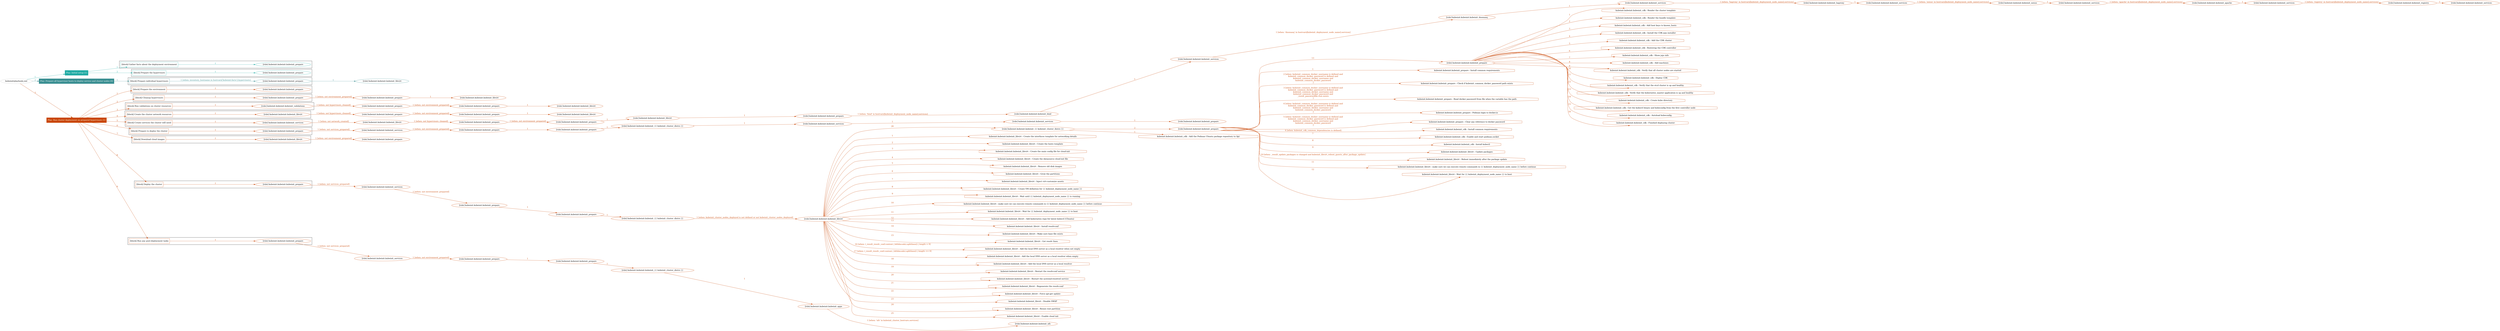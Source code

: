 digraph {
	graph [concentrate=true ordering=in rankdir=LR ratio=fill]
	edge [esep=5 sep=10]
	"kubeinit/playbook.yml" [id=root_node style=dotted]
	play_007354fc [label="Play: Initial setup (1)" color="#21aba4" fontcolor="#ffffff" id=play_007354fc shape=box style=filled tooltip=localhost]
	"kubeinit/playbook.yml" -> play_007354fc [label="1 " color="#21aba4" fontcolor="#21aba4" id=edge_f09d09d5 labeltooltip="1 " tooltip="1 "]
	subgraph "kubeinit.kubeinit.kubeinit_prepare" {
		role_3d009310 [label="[role] kubeinit.kubeinit.kubeinit_prepare" color="#21aba4" id=role_3d009310 tooltip="kubeinit.kubeinit.kubeinit_prepare"]
	}
	subgraph "kubeinit.kubeinit.kubeinit_prepare" {
		role_5316f3fb [label="[role] kubeinit.kubeinit.kubeinit_prepare" color="#21aba4" id=role_5316f3fb tooltip="kubeinit.kubeinit.kubeinit_prepare"]
	}
	subgraph "Play: Initial setup (1)" {
		play_007354fc -> block_af597729 [label=1 color="#21aba4" fontcolor="#21aba4" id=edge_19ffc0ef labeltooltip=1 tooltip=1]
		subgraph cluster_block_af597729 {
			block_af597729 [label="[block] Gather facts about the deployment environment" color="#21aba4" id=block_af597729 labeltooltip="Gather facts about the deployment environment" shape=box tooltip="Gather facts about the deployment environment"]
			block_af597729 -> role_3d009310 [label="1 " color="#21aba4" fontcolor="#21aba4" id=edge_89b2e855 labeltooltip="1 " tooltip="1 "]
		}
		play_007354fc -> block_2f821f74 [label=2 color="#21aba4" fontcolor="#21aba4" id=edge_916fd6a7 labeltooltip=2 tooltip=2]
		subgraph cluster_block_2f821f74 {
			block_2f821f74 [label="[block] Prepare the hypervisors" color="#21aba4" id=block_2f821f74 labeltooltip="Prepare the hypervisors" shape=box tooltip="Prepare the hypervisors"]
			block_2f821f74 -> role_5316f3fb [label="1 " color="#21aba4" fontcolor="#21aba4" id=edge_7550b0b6 labeltooltip="1 " tooltip="1 "]
		}
	}
	play_2785fca0 [label="Play: Prepare all hypervisor hosts to deploy service and cluster nodes (0)" color="#3a8f92" fontcolor="#ffffff" id=play_2785fca0 shape=box style=filled tooltip="Play: Prepare all hypervisor hosts to deploy service and cluster nodes (0)"]
	"kubeinit/playbook.yml" -> play_2785fca0 [label="2 " color="#3a8f92" fontcolor="#3a8f92" id=edge_b8e02b07 labeltooltip="2 " tooltip="2 "]
	subgraph "kubeinit.kubeinit.kubeinit_libvirt" {
		role_6a0f327a [label="[role] kubeinit.kubeinit.kubeinit_libvirt" color="#3a8f92" id=role_6a0f327a tooltip="kubeinit.kubeinit.kubeinit_libvirt"]
	}
	subgraph "kubeinit.kubeinit.kubeinit_prepare" {
		role_a0af81e6 [label="[role] kubeinit.kubeinit.kubeinit_prepare" color="#3a8f92" id=role_a0af81e6 tooltip="kubeinit.kubeinit.kubeinit_prepare"]
		role_a0af81e6 -> role_6a0f327a [label="1 " color="#3a8f92" fontcolor="#3a8f92" id=edge_b9624ec3 labeltooltip="1 " tooltip="1 "]
	}
	subgraph "Play: Prepare all hypervisor hosts to deploy service and cluster nodes (0)" {
		play_2785fca0 -> block_98a70ad1 [label=1 color="#3a8f92" fontcolor="#3a8f92" id=edge_b675d4f2 labeltooltip=1 tooltip=1]
		subgraph cluster_block_98a70ad1 {
			block_98a70ad1 [label="[block] Prepare individual hypervisors" color="#3a8f92" id=block_98a70ad1 labeltooltip="Prepare individual hypervisors" shape=box tooltip="Prepare individual hypervisors"]
			block_98a70ad1 -> role_a0af81e6 [label="1 [when: inventory_hostname in hostvars['kubeinit-facts'].hypervisors]" color="#3a8f92" fontcolor="#3a8f92" id=edge_a5b24049 labeltooltip="1 [when: inventory_hostname in hostvars['kubeinit-facts'].hypervisors]" tooltip="1 [when: inventory_hostname in hostvars['kubeinit-facts'].hypervisors]"]
		}
	}
	play_750bdb25 [label="Play: Run cluster deployment on prepared hypervisors (1)" color="#c94503" fontcolor="#ffffff" id=play_750bdb25 shape=box style=filled tooltip=localhost]
	"kubeinit/playbook.yml" -> play_750bdb25 [label="3 " color="#c94503" fontcolor="#c94503" id=edge_26e8c855 labeltooltip="3 " tooltip="3 "]
	subgraph "kubeinit.kubeinit.kubeinit_prepare" {
		role_4272ce98 [label="[role] kubeinit.kubeinit.kubeinit_prepare" color="#c94503" id=role_4272ce98 tooltip="kubeinit.kubeinit.kubeinit_prepare"]
	}
	subgraph "kubeinit.kubeinit.kubeinit_libvirt" {
		role_9973351a [label="[role] kubeinit.kubeinit.kubeinit_libvirt" color="#c94503" id=role_9973351a tooltip="kubeinit.kubeinit.kubeinit_libvirt"]
	}
	subgraph "kubeinit.kubeinit.kubeinit_prepare" {
		role_2cb49559 [label="[role] kubeinit.kubeinit.kubeinit_prepare" color="#c94503" id=role_2cb49559 tooltip="kubeinit.kubeinit.kubeinit_prepare"]
		role_2cb49559 -> role_9973351a [label="1 " color="#c94503" fontcolor="#c94503" id=edge_1d188a4e labeltooltip="1 " tooltip="1 "]
	}
	subgraph "kubeinit.kubeinit.kubeinit_prepare" {
		role_fd96a415 [label="[role] kubeinit.kubeinit.kubeinit_prepare" color="#c94503" id=role_fd96a415 tooltip="kubeinit.kubeinit.kubeinit_prepare"]
		role_fd96a415 -> role_2cb49559 [label="1 [when: not environment_prepared]" color="#c94503" fontcolor="#c94503" id=edge_5b102bd7 labeltooltip="1 [when: not environment_prepared]" tooltip="1 [when: not environment_prepared]"]
	}
	subgraph "kubeinit.kubeinit.kubeinit_libvirt" {
		role_b3557b00 [label="[role] kubeinit.kubeinit.kubeinit_libvirt" color="#c94503" id=role_b3557b00 tooltip="kubeinit.kubeinit.kubeinit_libvirt"]
	}
	subgraph "kubeinit.kubeinit.kubeinit_prepare" {
		role_fb48b96c [label="[role] kubeinit.kubeinit.kubeinit_prepare" color="#c94503" id=role_fb48b96c tooltip="kubeinit.kubeinit.kubeinit_prepare"]
		role_fb48b96c -> role_b3557b00 [label="1 " color="#c94503" fontcolor="#c94503" id=edge_1d080b63 labeltooltip="1 " tooltip="1 "]
	}
	subgraph "kubeinit.kubeinit.kubeinit_prepare" {
		role_e357bcc6 [label="[role] kubeinit.kubeinit.kubeinit_prepare" color="#c94503" id=role_e357bcc6 tooltip="kubeinit.kubeinit.kubeinit_prepare"]
		role_e357bcc6 -> role_fb48b96c [label="1 [when: not environment_prepared]" color="#c94503" fontcolor="#c94503" id=edge_16f488a3 labeltooltip="1 [when: not environment_prepared]" tooltip="1 [when: not environment_prepared]"]
	}
	subgraph "kubeinit.kubeinit.kubeinit_validations" {
		role_63e037d8 [label="[role] kubeinit.kubeinit.kubeinit_validations" color="#c94503" id=role_63e037d8 tooltip="kubeinit.kubeinit.kubeinit_validations"]
		role_63e037d8 -> role_e357bcc6 [label="1 [when: not hypervisors_cleaned]" color="#c94503" fontcolor="#c94503" id=edge_78c5f990 labeltooltip="1 [when: not hypervisors_cleaned]" tooltip="1 [when: not hypervisors_cleaned]"]
	}
	subgraph "kubeinit.kubeinit.kubeinit_libvirt" {
		role_75163a97 [label="[role] kubeinit.kubeinit.kubeinit_libvirt" color="#c94503" id=role_75163a97 tooltip="kubeinit.kubeinit.kubeinit_libvirt"]
	}
	subgraph "kubeinit.kubeinit.kubeinit_prepare" {
		role_c7721517 [label="[role] kubeinit.kubeinit.kubeinit_prepare" color="#c94503" id=role_c7721517 tooltip="kubeinit.kubeinit.kubeinit_prepare"]
		role_c7721517 -> role_75163a97 [label="1 " color="#c94503" fontcolor="#c94503" id=edge_fb296a1a labeltooltip="1 " tooltip="1 "]
	}
	subgraph "kubeinit.kubeinit.kubeinit_prepare" {
		role_15af7fe6 [label="[role] kubeinit.kubeinit.kubeinit_prepare" color="#c94503" id=role_15af7fe6 tooltip="kubeinit.kubeinit.kubeinit_prepare"]
		role_15af7fe6 -> role_c7721517 [label="1 [when: not environment_prepared]" color="#c94503" fontcolor="#c94503" id=edge_aea8cf40 labeltooltip="1 [when: not environment_prepared]" tooltip="1 [when: not environment_prepared]"]
	}
	subgraph "kubeinit.kubeinit.kubeinit_libvirt" {
		role_2b4440bf [label="[role] kubeinit.kubeinit.kubeinit_libvirt" color="#c94503" id=role_2b4440bf tooltip="kubeinit.kubeinit.kubeinit_libvirt"]
		role_2b4440bf -> role_15af7fe6 [label="1 [when: not hypervisors_cleaned]" color="#c94503" fontcolor="#c94503" id=edge_7aab2ff6 labeltooltip="1 [when: not hypervisors_cleaned]" tooltip="1 [when: not hypervisors_cleaned]"]
	}
	subgraph "kubeinit.kubeinit.kubeinit_services" {
		role_17330680 [label="[role] kubeinit.kubeinit.kubeinit_services" color="#c94503" id=role_17330680 tooltip="kubeinit.kubeinit.kubeinit_services"]
	}
	subgraph "kubeinit.kubeinit.kubeinit_registry" {
		role_41b4f7ca [label="[role] kubeinit.kubeinit.kubeinit_registry" color="#c94503" id=role_41b4f7ca tooltip="kubeinit.kubeinit.kubeinit_registry"]
		role_41b4f7ca -> role_17330680 [label="1 " color="#c94503" fontcolor="#c94503" id=edge_099a46bc labeltooltip="1 " tooltip="1 "]
	}
	subgraph "kubeinit.kubeinit.kubeinit_services" {
		role_8a508caf [label="[role] kubeinit.kubeinit.kubeinit_services" color="#c94503" id=role_8a508caf tooltip="kubeinit.kubeinit.kubeinit_services"]
		role_8a508caf -> role_41b4f7ca [label="1 [when: 'registry' in hostvars[kubeinit_deployment_node_name].services]" color="#c94503" fontcolor="#c94503" id=edge_77f00035 labeltooltip="1 [when: 'registry' in hostvars[kubeinit_deployment_node_name].services]" tooltip="1 [when: 'registry' in hostvars[kubeinit_deployment_node_name].services]"]
	}
	subgraph "kubeinit.kubeinit.kubeinit_apache" {
		role_534d3769 [label="[role] kubeinit.kubeinit.kubeinit_apache" color="#c94503" id=role_534d3769 tooltip="kubeinit.kubeinit.kubeinit_apache"]
		role_534d3769 -> role_8a508caf [label="1 " color="#c94503" fontcolor="#c94503" id=edge_b4ee05bc labeltooltip="1 " tooltip="1 "]
	}
	subgraph "kubeinit.kubeinit.kubeinit_services" {
		role_0152a69d [label="[role] kubeinit.kubeinit.kubeinit_services" color="#c94503" id=role_0152a69d tooltip="kubeinit.kubeinit.kubeinit_services"]
		role_0152a69d -> role_534d3769 [label="1 [when: 'apache' in hostvars[kubeinit_deployment_node_name].services]" color="#c94503" fontcolor="#c94503" id=edge_8f221187 labeltooltip="1 [when: 'apache' in hostvars[kubeinit_deployment_node_name].services]" tooltip="1 [when: 'apache' in hostvars[kubeinit_deployment_node_name].services]"]
	}
	subgraph "kubeinit.kubeinit.kubeinit_nexus" {
		role_8c211bba [label="[role] kubeinit.kubeinit.kubeinit_nexus" color="#c94503" id=role_8c211bba tooltip="kubeinit.kubeinit.kubeinit_nexus"]
		role_8c211bba -> role_0152a69d [label="1 " color="#c94503" fontcolor="#c94503" id=edge_9a924302 labeltooltip="1 " tooltip="1 "]
	}
	subgraph "kubeinit.kubeinit.kubeinit_services" {
		role_bd42dfab [label="[role] kubeinit.kubeinit.kubeinit_services" color="#c94503" id=role_bd42dfab tooltip="kubeinit.kubeinit.kubeinit_services"]
		role_bd42dfab -> role_8c211bba [label="1 [when: 'nexus' in hostvars[kubeinit_deployment_node_name].services]" color="#c94503" fontcolor="#c94503" id=edge_632bdba6 labeltooltip="1 [when: 'nexus' in hostvars[kubeinit_deployment_node_name].services]" tooltip="1 [when: 'nexus' in hostvars[kubeinit_deployment_node_name].services]"]
	}
	subgraph "kubeinit.kubeinit.kubeinit_haproxy" {
		role_552c2597 [label="[role] kubeinit.kubeinit.kubeinit_haproxy" color="#c94503" id=role_552c2597 tooltip="kubeinit.kubeinit.kubeinit_haproxy"]
		role_552c2597 -> role_bd42dfab [label="1 " color="#c94503" fontcolor="#c94503" id=edge_97ffa618 labeltooltip="1 " tooltip="1 "]
	}
	subgraph "kubeinit.kubeinit.kubeinit_services" {
		role_eaf5afb6 [label="[role] kubeinit.kubeinit.kubeinit_services" color="#c94503" id=role_eaf5afb6 tooltip="kubeinit.kubeinit.kubeinit_services"]
		role_eaf5afb6 -> role_552c2597 [label="1 [when: 'haproxy' in hostvars[kubeinit_deployment_node_name].services]" color="#c94503" fontcolor="#c94503" id=edge_40b39411 labeltooltip="1 [when: 'haproxy' in hostvars[kubeinit_deployment_node_name].services]" tooltip="1 [when: 'haproxy' in hostvars[kubeinit_deployment_node_name].services]"]
	}
	subgraph "kubeinit.kubeinit.kubeinit_dnsmasq" {
		role_190062ba [label="[role] kubeinit.kubeinit.kubeinit_dnsmasq" color="#c94503" id=role_190062ba tooltip="kubeinit.kubeinit.kubeinit_dnsmasq"]
		role_190062ba -> role_eaf5afb6 [label="1 " color="#c94503" fontcolor="#c94503" id=edge_3a020297 labeltooltip="1 " tooltip="1 "]
	}
	subgraph "kubeinit.kubeinit.kubeinit_services" {
		role_acbe0964 [label="[role] kubeinit.kubeinit.kubeinit_services" color="#c94503" id=role_acbe0964 tooltip="kubeinit.kubeinit.kubeinit_services"]
		role_acbe0964 -> role_190062ba [label="1 [when: 'dnsmasq' in hostvars[kubeinit_deployment_node_name].services]" color="#c94503" fontcolor="#c94503" id=edge_83e71243 labeltooltip="1 [when: 'dnsmasq' in hostvars[kubeinit_deployment_node_name].services]" tooltip="1 [when: 'dnsmasq' in hostvars[kubeinit_deployment_node_name].services]"]
	}
	subgraph "kubeinit.kubeinit.kubeinit_bind" {
		role_191fec35 [label="[role] kubeinit.kubeinit.kubeinit_bind" color="#c94503" id=role_191fec35 tooltip="kubeinit.kubeinit.kubeinit_bind"]
		role_191fec35 -> role_acbe0964 [label="1 " color="#c94503" fontcolor="#c94503" id=edge_d2afdf86 labeltooltip="1 " tooltip="1 "]
	}
	subgraph "kubeinit.kubeinit.kubeinit_prepare" {
		role_f3940217 [label="[role] kubeinit.kubeinit.kubeinit_prepare" color="#c94503" id=role_f3940217 tooltip="kubeinit.kubeinit.kubeinit_prepare"]
		role_f3940217 -> role_191fec35 [label="1 [when: 'bind' in hostvars[kubeinit_deployment_node_name].services]" color="#c94503" fontcolor="#c94503" id=edge_b52d3991 labeltooltip="1 [when: 'bind' in hostvars[kubeinit_deployment_node_name].services]" tooltip="1 [when: 'bind' in hostvars[kubeinit_deployment_node_name].services]"]
	}
	subgraph "kubeinit.kubeinit.kubeinit_libvirt" {
		role_4198beff [label="[role] kubeinit.kubeinit.kubeinit_libvirt" color="#c94503" id=role_4198beff tooltip="kubeinit.kubeinit.kubeinit_libvirt"]
		role_4198beff -> role_f3940217 [label="1 " color="#c94503" fontcolor="#c94503" id=edge_8c8f68da labeltooltip="1 " tooltip="1 "]
	}
	subgraph "kubeinit.kubeinit.kubeinit_prepare" {
		role_fe86f353 [label="[role] kubeinit.kubeinit.kubeinit_prepare" color="#c94503" id=role_fe86f353 tooltip="kubeinit.kubeinit.kubeinit_prepare"]
		role_fe86f353 -> role_4198beff [label="1 " color="#c94503" fontcolor="#c94503" id=edge_b1e8386b labeltooltip="1 " tooltip="1 "]
	}
	subgraph "kubeinit.kubeinit.kubeinit_prepare" {
		role_6a799893 [label="[role] kubeinit.kubeinit.kubeinit_prepare" color="#c94503" id=role_6a799893 tooltip="kubeinit.kubeinit.kubeinit_prepare"]
		role_6a799893 -> role_fe86f353 [label="1 [when: not environment_prepared]" color="#c94503" fontcolor="#c94503" id=edge_6d1ec2f1 labeltooltip="1 [when: not environment_prepared]" tooltip="1 [when: not environment_prepared]"]
	}
	subgraph "kubeinit.kubeinit.kubeinit_libvirt" {
		role_3fc12bd1 [label="[role] kubeinit.kubeinit.kubeinit_libvirt" color="#c94503" id=role_3fc12bd1 tooltip="kubeinit.kubeinit.kubeinit_libvirt"]
		role_3fc12bd1 -> role_6a799893 [label="1 [when: not hypervisors_cleaned]" color="#c94503" fontcolor="#c94503" id=edge_13a2141b labeltooltip="1 [when: not hypervisors_cleaned]" tooltip="1 [when: not hypervisors_cleaned]"]
	}
	subgraph "kubeinit.kubeinit.kubeinit_services" {
		role_05488c57 [label="[role] kubeinit.kubeinit.kubeinit_services" color="#c94503" id=role_05488c57 tooltip="kubeinit.kubeinit.kubeinit_services"]
		role_05488c57 -> role_3fc12bd1 [label="1 [when: not network_created]" color="#c94503" fontcolor="#c94503" id=edge_fc74f5f2 labeltooltip="1 [when: not network_created]" tooltip="1 [when: not network_created]"]
	}
	subgraph "kubeinit.kubeinit.kubeinit_prepare" {
		role_c7d12b2c [label="[role] kubeinit.kubeinit.kubeinit_prepare" color="#c94503" id=role_c7d12b2c tooltip="kubeinit.kubeinit.kubeinit_prepare"]
	}
	subgraph "kubeinit.kubeinit.kubeinit_services" {
		role_45e9f869 [label="[role] kubeinit.kubeinit.kubeinit_services" color="#c94503" id=role_45e9f869 tooltip="kubeinit.kubeinit.kubeinit_services"]
		role_45e9f869 -> role_c7d12b2c [label="1 " color="#c94503" fontcolor="#c94503" id=edge_11383fba labeltooltip="1 " tooltip="1 "]
	}
	subgraph "kubeinit.kubeinit.kubeinit_services" {
		role_ff8ef303 [label="[role] kubeinit.kubeinit.kubeinit_services" color="#c94503" id=role_ff8ef303 tooltip="kubeinit.kubeinit.kubeinit_services"]
		role_ff8ef303 -> role_45e9f869 [label="1 " color="#c94503" fontcolor="#c94503" id=edge_554b90c7 labeltooltip="1 " tooltip="1 "]
	}
	subgraph "kubeinit.kubeinit.kubeinit_{{ kubeinit_cluster_distro }}" {
		role_967ec261 [label="[role] kubeinit.kubeinit.kubeinit_{{ kubeinit_cluster_distro }}" color="#c94503" id=role_967ec261 tooltip="kubeinit.kubeinit.kubeinit_{{ kubeinit_cluster_distro }}"]
		role_967ec261 -> role_ff8ef303 [label="1 " color="#c94503" fontcolor="#c94503" id=edge_f9f2a028 labeltooltip="1 " tooltip="1 "]
	}
	subgraph "kubeinit.kubeinit.kubeinit_prepare" {
		role_9e56b2d1 [label="[role] kubeinit.kubeinit.kubeinit_prepare" color="#c94503" id=role_9e56b2d1 tooltip="kubeinit.kubeinit.kubeinit_prepare"]
		role_9e56b2d1 -> role_967ec261 [label="1 " color="#c94503" fontcolor="#c94503" id=edge_9f7c1a60 labeltooltip="1 " tooltip="1 "]
	}
	subgraph "kubeinit.kubeinit.kubeinit_prepare" {
		role_7064f91a [label="[role] kubeinit.kubeinit.kubeinit_prepare" color="#c94503" id=role_7064f91a tooltip="kubeinit.kubeinit.kubeinit_prepare"]
		role_7064f91a -> role_9e56b2d1 [label="1 " color="#c94503" fontcolor="#c94503" id=edge_b66b5bfa labeltooltip="1 " tooltip="1 "]
	}
	subgraph "kubeinit.kubeinit.kubeinit_services" {
		role_1d894938 [label="[role] kubeinit.kubeinit.kubeinit_services" color="#c94503" id=role_1d894938 tooltip="kubeinit.kubeinit.kubeinit_services"]
		role_1d894938 -> role_7064f91a [label="1 [when: not environment_prepared]" color="#c94503" fontcolor="#c94503" id=edge_69fe79d5 labeltooltip="1 [when: not environment_prepared]" tooltip="1 [when: not environment_prepared]"]
	}
	subgraph "kubeinit.kubeinit.kubeinit_prepare" {
		role_9f8ca5f5 [label="[role] kubeinit.kubeinit.kubeinit_prepare" color="#c94503" id=role_9f8ca5f5 tooltip="kubeinit.kubeinit.kubeinit_prepare"]
		role_9f8ca5f5 -> role_1d894938 [label="1 [when: not services_prepared]" color="#c94503" fontcolor="#c94503" id=edge_3b3887fc labeltooltip="1 [when: not services_prepared]" tooltip="1 [when: not services_prepared]"]
	}
	subgraph "kubeinit.kubeinit.kubeinit_prepare" {
		role_35a97c6f [label="[role] kubeinit.kubeinit.kubeinit_prepare" color="#c94503" id=role_35a97c6f tooltip="kubeinit.kubeinit.kubeinit_prepare"]
	}
	subgraph "kubeinit.kubeinit.kubeinit_libvirt" {
		role_65c59bc6 [label="[role] kubeinit.kubeinit.kubeinit_libvirt" color="#c94503" id=role_65c59bc6 tooltip="kubeinit.kubeinit.kubeinit_libvirt"]
		role_65c59bc6 -> role_35a97c6f [label="1 [when: not environment_prepared]" color="#c94503" fontcolor="#c94503" id=edge_bf4cf83a labeltooltip="1 [when: not environment_prepared]" tooltip="1 [when: not environment_prepared]"]
	}
	subgraph "kubeinit.kubeinit.kubeinit_prepare" {
		role_2f0ad23d [label="[role] kubeinit.kubeinit.kubeinit_prepare" color="#c94503" id=role_2f0ad23d tooltip="kubeinit.kubeinit.kubeinit_prepare"]
		task_f683c855 [label="kubeinit.kubeinit.kubeinit_cdk : Render the cluster template" color="#c94503" id=task_f683c855 shape=octagon tooltip="kubeinit.kubeinit.kubeinit_cdk : Render the cluster template"]
		role_2f0ad23d -> task_f683c855 [label="1 " color="#c94503" fontcolor="#c94503" id=edge_03420c8f labeltooltip="1 " tooltip="1 "]
		task_9dc2cda2 [label="kubeinit.kubeinit.kubeinit_cdk : Render the bundle template" color="#c94503" id=task_9dc2cda2 shape=octagon tooltip="kubeinit.kubeinit.kubeinit_cdk : Render the bundle template"]
		role_2f0ad23d -> task_9dc2cda2 [label="2 " color="#c94503" fontcolor="#c94503" id=edge_e634fff7 labeltooltip="2 " tooltip="2 "]
		task_369f6449 [label="kubeinit.kubeinit.kubeinit_cdk : Add host keys to known_hosts" color="#c94503" id=task_369f6449 shape=octagon tooltip="kubeinit.kubeinit.kubeinit_cdk : Add host keys to known_hosts"]
		role_2f0ad23d -> task_369f6449 [label="3 " color="#c94503" fontcolor="#c94503" id=edge_0a5dd9d1 labeltooltip="3 " tooltip="3 "]
		task_2dd61834 [label="kubeinit.kubeinit.kubeinit_cdk : Install the CDK juju installer" color="#c94503" id=task_2dd61834 shape=octagon tooltip="kubeinit.kubeinit.kubeinit_cdk : Install the CDK juju installer"]
		role_2f0ad23d -> task_2dd61834 [label="4 " color="#c94503" fontcolor="#c94503" id=edge_f18285dc labeltooltip="4 " tooltip="4 "]
		task_cd549fbc [label="kubeinit.kubeinit.kubeinit_cdk : Add the CDK cluster" color="#c94503" id=task_cd549fbc shape=octagon tooltip="kubeinit.kubeinit.kubeinit_cdk : Add the CDK cluster"]
		role_2f0ad23d -> task_cd549fbc [label="5 " color="#c94503" fontcolor="#c94503" id=edge_c8d2ea16 labeltooltip="5 " tooltip="5 "]
		task_3939e2cb [label="kubeinit.kubeinit.kubeinit_cdk : Bootstrap the CDK controller" color="#c94503" id=task_3939e2cb shape=octagon tooltip="kubeinit.kubeinit.kubeinit_cdk : Bootstrap the CDK controller"]
		role_2f0ad23d -> task_3939e2cb [label="6 " color="#c94503" fontcolor="#c94503" id=edge_82960367 labeltooltip="6 " tooltip="6 "]
		task_991fb118 [label="kubeinit.kubeinit.kubeinit_cdk : Show juju info" color="#c94503" id=task_991fb118 shape=octagon tooltip="kubeinit.kubeinit.kubeinit_cdk : Show juju info"]
		role_2f0ad23d -> task_991fb118 [label="7 " color="#c94503" fontcolor="#c94503" id=edge_294c8a61 labeltooltip="7 " tooltip="7 "]
		task_42f4a764 [label="kubeinit.kubeinit.kubeinit_cdk : Add machines" color="#c94503" id=task_42f4a764 shape=octagon tooltip="kubeinit.kubeinit.kubeinit_cdk : Add machines"]
		role_2f0ad23d -> task_42f4a764 [label="8 " color="#c94503" fontcolor="#c94503" id=edge_ec158318 labeltooltip="8 " tooltip="8 "]
		task_9a86d445 [label="kubeinit.kubeinit.kubeinit_cdk : Verify that all cluster nodes are started" color="#c94503" id=task_9a86d445 shape=octagon tooltip="kubeinit.kubeinit.kubeinit_cdk : Verify that all cluster nodes are started"]
		role_2f0ad23d -> task_9a86d445 [label="9 " color="#c94503" fontcolor="#c94503" id=edge_7401af88 labeltooltip="9 " tooltip="9 "]
		task_22ff1c49 [label="kubeinit.kubeinit.kubeinit_cdk : Deploy CDK" color="#c94503" id=task_22ff1c49 shape=octagon tooltip="kubeinit.kubeinit.kubeinit_cdk : Deploy CDK"]
		role_2f0ad23d -> task_22ff1c49 [label="10 " color="#c94503" fontcolor="#c94503" id=edge_3559ce45 labeltooltip="10 " tooltip="10 "]
		task_6f553eea [label="kubeinit.kubeinit.kubeinit_cdk : Verify that the etcd cluster is up and healthy" color="#c94503" id=task_6f553eea shape=octagon tooltip="kubeinit.kubeinit.kubeinit_cdk : Verify that the etcd cluster is up and healthy"]
		role_2f0ad23d -> task_6f553eea [label="11 " color="#c94503" fontcolor="#c94503" id=edge_f2c9c027 labeltooltip="11 " tooltip="11 "]
		task_fdc430ed [label="kubeinit.kubeinit.kubeinit_cdk : Verify that the kubernetes_master application is up and healthy" color="#c94503" id=task_fdc430ed shape=octagon tooltip="kubeinit.kubeinit.kubeinit_cdk : Verify that the kubernetes_master application is up and healthy"]
		role_2f0ad23d -> task_fdc430ed [label="12 " color="#c94503" fontcolor="#c94503" id=edge_fe4ffca6 labeltooltip="12 " tooltip="12 "]
		task_c815fbbe [label="kubeinit.kubeinit.kubeinit_cdk : Create kube directory" color="#c94503" id=task_c815fbbe shape=octagon tooltip="kubeinit.kubeinit.kubeinit_cdk : Create kube directory"]
		role_2f0ad23d -> task_c815fbbe [label="13 " color="#c94503" fontcolor="#c94503" id=edge_42607a80 labeltooltip="13 " tooltip="13 "]
		task_2109d335 [label="kubeinit.kubeinit.kubeinit_cdk : Get the kubectl binary and kubeconfig from the first controller node" color="#c94503" id=task_2109d335 shape=octagon tooltip="kubeinit.kubeinit.kubeinit_cdk : Get the kubectl binary and kubeconfig from the first controller node"]
		role_2f0ad23d -> task_2109d335 [label="14 " color="#c94503" fontcolor="#c94503" id=edge_1ee47690 labeltooltip="14 " tooltip="14 "]
		task_c96e48e0 [label="kubeinit.kubeinit.kubeinit_cdk : Autoload kubeconfig" color="#c94503" id=task_c96e48e0 shape=octagon tooltip="kubeinit.kubeinit.kubeinit_cdk : Autoload kubeconfig"]
		role_2f0ad23d -> task_c96e48e0 [label="15 " color="#c94503" fontcolor="#c94503" id=edge_4628c176 labeltooltip="15 " tooltip="15 "]
		task_db6b971f [label="kubeinit.kubeinit.kubeinit_cdk : Finished deploying cluster" color="#c94503" id=task_db6b971f shape=octagon tooltip="kubeinit.kubeinit.kubeinit_cdk : Finished deploying cluster"]
		role_2f0ad23d -> task_db6b971f [label="16 " color="#c94503" fontcolor="#c94503" id=edge_cb643146 labeltooltip="16 " tooltip="16 "]
	}
	subgraph "kubeinit.kubeinit.kubeinit_prepare" {
		role_208c18ae [label="[role] kubeinit.kubeinit.kubeinit_prepare" color="#c94503" id=role_208c18ae tooltip="kubeinit.kubeinit.kubeinit_prepare"]
		task_0867a824 [label="kubeinit.kubeinit.kubeinit_prepare : Install common requirements" color="#c94503" id=task_0867a824 shape=octagon tooltip="kubeinit.kubeinit.kubeinit_prepare : Install common requirements"]
		role_208c18ae -> task_0867a824 [label="1 " color="#c94503" fontcolor="#c94503" id=edge_1c827f3d labeltooltip="1 " tooltip="1 "]
		task_932a4dd3 [label="kubeinit.kubeinit.kubeinit_prepare : Check if kubeinit_common_docker_password path exists" color="#c94503" id=task_932a4dd3 shape=octagon tooltip="kubeinit.kubeinit.kubeinit_prepare : Check if kubeinit_common_docker_password path exists"]
		role_208c18ae -> task_932a4dd3 [label="2 [when: kubeinit_common_docker_username is defined and
kubeinit_common_docker_password is defined and
kubeinit_common_docker_username and
kubeinit_common_docker_password
]" color="#c94503" fontcolor="#c94503" id=edge_a053c208 labeltooltip="2 [when: kubeinit_common_docker_username is defined and
kubeinit_common_docker_password is defined and
kubeinit_common_docker_username and
kubeinit_common_docker_password
]" tooltip="2 [when: kubeinit_common_docker_username is defined and
kubeinit_common_docker_password is defined and
kubeinit_common_docker_username and
kubeinit_common_docker_password
]"]
		task_0118b951 [label="kubeinit.kubeinit.kubeinit_prepare : Read docker password from file when the variable has the path" color="#c94503" id=task_0118b951 shape=octagon tooltip="kubeinit.kubeinit.kubeinit_prepare : Read docker password from file when the variable has the path"]
		role_208c18ae -> task_0118b951 [label="3 [when: kubeinit_common_docker_username is defined and
kubeinit_common_docker_password is defined and
kubeinit_common_docker_username and
kubeinit_common_docker_password and
_result_passwordfile.stat.exists
]" color="#c94503" fontcolor="#c94503" id=edge_0bfe7cc7 labeltooltip="3 [when: kubeinit_common_docker_username is defined and
kubeinit_common_docker_password is defined and
kubeinit_common_docker_username and
kubeinit_common_docker_password and
_result_passwordfile.stat.exists
]" tooltip="3 [when: kubeinit_common_docker_username is defined and
kubeinit_common_docker_password is defined and
kubeinit_common_docker_username and
kubeinit_common_docker_password and
_result_passwordfile.stat.exists
]"]
		task_ce5ce82f [label="kubeinit.kubeinit.kubeinit_prepare : Podman login to docker.io" color="#c94503" id=task_ce5ce82f shape=octagon tooltip="kubeinit.kubeinit.kubeinit_prepare : Podman login to docker.io"]
		role_208c18ae -> task_ce5ce82f [label="4 [when: kubeinit_common_docker_username is defined and
kubeinit_common_docker_password is defined and
kubeinit_common_docker_username and
kubeinit_common_docker_password
]" color="#c94503" fontcolor="#c94503" id=edge_d0258e45 labeltooltip="4 [when: kubeinit_common_docker_username is defined and
kubeinit_common_docker_password is defined and
kubeinit_common_docker_username and
kubeinit_common_docker_password
]" tooltip="4 [when: kubeinit_common_docker_username is defined and
kubeinit_common_docker_password is defined and
kubeinit_common_docker_username and
kubeinit_common_docker_password
]"]
		task_0e0319e8 [label="kubeinit.kubeinit.kubeinit_prepare : Clear any reference to docker password" color="#c94503" id=task_0e0319e8 shape=octagon tooltip="kubeinit.kubeinit.kubeinit_prepare : Clear any reference to docker password"]
		role_208c18ae -> task_0e0319e8 [label="5 [when: kubeinit_common_docker_username is defined and
kubeinit_common_docker_password is defined and
kubeinit_common_docker_username and
kubeinit_common_docker_password
]" color="#c94503" fontcolor="#c94503" id=edge_eae7f581 labeltooltip="5 [when: kubeinit_common_docker_username is defined and
kubeinit_common_docker_password is defined and
kubeinit_common_docker_username and
kubeinit_common_docker_password
]" tooltip="5 [when: kubeinit_common_docker_username is defined and
kubeinit_common_docker_password is defined and
kubeinit_common_docker_username and
kubeinit_common_docker_password
]"]
		task_ba43bb27 [label="kubeinit.kubeinit.kubeinit_cdk : Install common requirements" color="#c94503" id=task_ba43bb27 shape=octagon tooltip="kubeinit.kubeinit.kubeinit_cdk : Install common requirements"]
		role_208c18ae -> task_ba43bb27 [label="6 [when: kubeinit_cdk_common_dependencies is defined]" color="#c94503" fontcolor="#c94503" id=edge_1bd1d0a3 labeltooltip="6 [when: kubeinit_cdk_common_dependencies is defined]" tooltip="6 [when: kubeinit_cdk_common_dependencies is defined]"]
		task_d0cdd761 [label="kubeinit.kubeinit.kubeinit_cdk : Enable and start podman.socket" color="#c94503" id=task_d0cdd761 shape=octagon tooltip="kubeinit.kubeinit.kubeinit_cdk : Enable and start podman.socket"]
		role_208c18ae -> task_d0cdd761 [label="7 " color="#c94503" fontcolor="#c94503" id=edge_79f6a621 labeltooltip="7 " tooltip="7 "]
		task_2e3ee1e5 [label="kubeinit.kubeinit.kubeinit_cdk : Install kubectl" color="#c94503" id=task_2e3ee1e5 shape=octagon tooltip="kubeinit.kubeinit.kubeinit_cdk : Install kubectl"]
		role_208c18ae -> task_2e3ee1e5 [label="8 " color="#c94503" fontcolor="#c94503" id=edge_cbc0b31c labeltooltip="8 " tooltip="8 "]
		task_83ab594f [label="kubeinit.kubeinit.kubeinit_libvirt : Update packages" color="#c94503" id=task_83ab594f shape=octagon tooltip="kubeinit.kubeinit.kubeinit_libvirt : Update packages"]
		role_208c18ae -> task_83ab594f [label="9 " color="#c94503" fontcolor="#c94503" id=edge_5f6cd04d labeltooltip="9 " tooltip="9 "]
		task_295be261 [label="kubeinit.kubeinit.kubeinit_libvirt : Reboot immediately after the package update" color="#c94503" id=task_295be261 shape=octagon tooltip="kubeinit.kubeinit.kubeinit_libvirt : Reboot immediately after the package update"]
		role_208c18ae -> task_295be261 [label="10 [when: _result_update_packages is changed and kubeinit_libvirt_reboot_guests_after_package_update]" color="#c94503" fontcolor="#c94503" id=edge_e4d9f911 labeltooltip="10 [when: _result_update_packages is changed and kubeinit_libvirt_reboot_guests_after_package_update]" tooltip="10 [when: _result_update_packages is changed and kubeinit_libvirt_reboot_guests_after_package_update]"]
		task_800aa12a [label="kubeinit.kubeinit.kubeinit_libvirt : make sure we can execute remote commands in {{ kubeinit_deployment_node_name }} before continue" color="#c94503" id=task_800aa12a shape=octagon tooltip="kubeinit.kubeinit.kubeinit_libvirt : make sure we can execute remote commands in {{ kubeinit_deployment_node_name }} before continue"]
		role_208c18ae -> task_800aa12a [label="11 " color="#c94503" fontcolor="#c94503" id=edge_03ca4897 labeltooltip="11 " tooltip="11 "]
		task_a5e337c5 [label="kubeinit.kubeinit.kubeinit_libvirt : Wait for {{ kubeinit_deployment_node_name }} to boot" color="#c94503" id=task_a5e337c5 shape=octagon tooltip="kubeinit.kubeinit.kubeinit_libvirt : Wait for {{ kubeinit_deployment_node_name }} to boot"]
		role_208c18ae -> task_a5e337c5 [label="12 " color="#c94503" fontcolor="#c94503" id=edge_fa30f87e labeltooltip="12 " tooltip="12 "]
		role_208c18ae -> role_2f0ad23d [label="13 " color="#c94503" fontcolor="#c94503" id=edge_7a9a2161 labeltooltip="13 " tooltip="13 "]
	}
	subgraph "kubeinit.kubeinit.kubeinit_{{ kubeinit_cluster_distro }}" {
		role_2b6e0915 [label="[role] kubeinit.kubeinit.kubeinit_{{ kubeinit_cluster_distro }}" color="#c94503" id=role_2b6e0915 tooltip="kubeinit.kubeinit.kubeinit_{{ kubeinit_cluster_distro }}"]
		task_0e8c4078 [label="kubeinit.kubeinit.kubeinit_cdk : Add the Podman Ubuntu package repository to Apt" color="#c94503" id=task_0e8c4078 shape=octagon tooltip="kubeinit.kubeinit.kubeinit_cdk : Add the Podman Ubuntu package repository to Apt"]
		role_2b6e0915 -> task_0e8c4078 [label="1 " color="#c94503" fontcolor="#c94503" id=edge_30912dec labeltooltip="1 " tooltip="1 "]
		role_2b6e0915 -> role_208c18ae [label="2 " color="#c94503" fontcolor="#c94503" id=edge_f769eb1b labeltooltip="2 " tooltip="2 "]
	}
	subgraph "kubeinit.kubeinit.kubeinit_libvirt" {
		role_58093893 [label="[role] kubeinit.kubeinit.kubeinit_libvirt" color="#c94503" id=role_58093893 tooltip="kubeinit.kubeinit.kubeinit_libvirt"]
		task_b22076bb [label="kubeinit.kubeinit.kubeinit_libvirt : Create the interfaces template for networking details" color="#c94503" id=task_b22076bb shape=octagon tooltip="kubeinit.kubeinit.kubeinit_libvirt : Create the interfaces template for networking details"]
		role_58093893 -> task_b22076bb [label="1 " color="#c94503" fontcolor="#c94503" id=edge_76350779 labeltooltip="1 " tooltip="1 "]
		task_6c3ee0ba [label="kubeinit.kubeinit.kubeinit_libvirt : Create the hosts template" color="#c94503" id=task_6c3ee0ba shape=octagon tooltip="kubeinit.kubeinit.kubeinit_libvirt : Create the hosts template"]
		role_58093893 -> task_6c3ee0ba [label="2 " color="#c94503" fontcolor="#c94503" id=edge_c08f4c4c labeltooltip="2 " tooltip="2 "]
		task_2c7604f0 [label="kubeinit.kubeinit.kubeinit_libvirt : Create the main config file for cloud-init" color="#c94503" id=task_2c7604f0 shape=octagon tooltip="kubeinit.kubeinit.kubeinit_libvirt : Create the main config file for cloud-init"]
		role_58093893 -> task_2c7604f0 [label="3 " color="#c94503" fontcolor="#c94503" id=edge_02503778 labeltooltip="3 " tooltip="3 "]
		task_8caa6762 [label="kubeinit.kubeinit.kubeinit_libvirt : Create the datasource cloud-init file" color="#c94503" id=task_8caa6762 shape=octagon tooltip="kubeinit.kubeinit.kubeinit_libvirt : Create the datasource cloud-init file"]
		role_58093893 -> task_8caa6762 [label="4 " color="#c94503" fontcolor="#c94503" id=edge_64bb65a5 labeltooltip="4 " tooltip="4 "]
		task_39dc4638 [label="kubeinit.kubeinit.kubeinit_libvirt : Remove old disk images" color="#c94503" id=task_39dc4638 shape=octagon tooltip="kubeinit.kubeinit.kubeinit_libvirt : Remove old disk images"]
		role_58093893 -> task_39dc4638 [label="5 " color="#c94503" fontcolor="#c94503" id=edge_d775f53b labeltooltip="5 " tooltip="5 "]
		task_bb776ec5 [label="kubeinit.kubeinit.kubeinit_libvirt : Grow the partitions" color="#c94503" id=task_bb776ec5 shape=octagon tooltip="kubeinit.kubeinit.kubeinit_libvirt : Grow the partitions"]
		role_58093893 -> task_bb776ec5 [label="6 " color="#c94503" fontcolor="#c94503" id=edge_a3c9391d labeltooltip="6 " tooltip="6 "]
		task_34bf6a13 [label="kubeinit.kubeinit.kubeinit_libvirt : Inject virt-customize assets" color="#c94503" id=task_34bf6a13 shape=octagon tooltip="kubeinit.kubeinit.kubeinit_libvirt : Inject virt-customize assets"]
		role_58093893 -> task_34bf6a13 [label="7 " color="#c94503" fontcolor="#c94503" id=edge_e002aa89 labeltooltip="7 " tooltip="7 "]
		task_fb9792a2 [label="kubeinit.kubeinit.kubeinit_libvirt : Create VM definition for {{ kubeinit_deployment_node_name }}" color="#c94503" id=task_fb9792a2 shape=octagon tooltip="kubeinit.kubeinit.kubeinit_libvirt : Create VM definition for {{ kubeinit_deployment_node_name }}"]
		role_58093893 -> task_fb9792a2 [label="8 " color="#c94503" fontcolor="#c94503" id=edge_b00cefa0 labeltooltip="8 " tooltip="8 "]
		task_f8b5f853 [label="kubeinit.kubeinit.kubeinit_libvirt : Wait until {{ kubeinit_deployment_node_name }} is running" color="#c94503" id=task_f8b5f853 shape=octagon tooltip="kubeinit.kubeinit.kubeinit_libvirt : Wait until {{ kubeinit_deployment_node_name }} is running"]
		role_58093893 -> task_f8b5f853 [label="9 " color="#c94503" fontcolor="#c94503" id=edge_d96e4c76 labeltooltip="9 " tooltip="9 "]
		task_7289b3a5 [label="kubeinit.kubeinit.kubeinit_libvirt : make sure we can execute remote commands in {{ kubeinit_deployment_node_name }} before continue" color="#c94503" id=task_7289b3a5 shape=octagon tooltip="kubeinit.kubeinit.kubeinit_libvirt : make sure we can execute remote commands in {{ kubeinit_deployment_node_name }} before continue"]
		role_58093893 -> task_7289b3a5 [label="10 " color="#c94503" fontcolor="#c94503" id=edge_6bab6a49 labeltooltip="10 " tooltip="10 "]
		task_d24f540e [label="kubeinit.kubeinit.kubeinit_libvirt : Wait for {{ kubeinit_deployment_node_name }} to boot" color="#c94503" id=task_d24f540e shape=octagon tooltip="kubeinit.kubeinit.kubeinit_libvirt : Wait for {{ kubeinit_deployment_node_name }} to boot"]
		role_58093893 -> task_d24f540e [label="11 " color="#c94503" fontcolor="#c94503" id=edge_785c9fb3 labeltooltip="11 " tooltip="11 "]
		task_1e73dd16 [label="kubeinit.kubeinit.kubeinit_libvirt : Add kubernetes repo for latest kubectl (Ubuntu)" color="#c94503" id=task_1e73dd16 shape=octagon tooltip="kubeinit.kubeinit.kubeinit_libvirt : Add kubernetes repo for latest kubectl (Ubuntu)"]
		role_58093893 -> task_1e73dd16 [label="12 " color="#c94503" fontcolor="#c94503" id=edge_c980f2e8 labeltooltip="12 " tooltip="12 "]
		task_b5d4fc69 [label="kubeinit.kubeinit.kubeinit_libvirt : Install resolvconf" color="#c94503" id=task_b5d4fc69 shape=octagon tooltip="kubeinit.kubeinit.kubeinit_libvirt : Install resolvconf"]
		role_58093893 -> task_b5d4fc69 [label="13 " color="#c94503" fontcolor="#c94503" id=edge_f23727e8 labeltooltip="13 " tooltip="13 "]
		task_a62bbebe [label="kubeinit.kubeinit.kubeinit_libvirt : Make sure base file exists" color="#c94503" id=task_a62bbebe shape=octagon tooltip="kubeinit.kubeinit.kubeinit_libvirt : Make sure base file exists"]
		role_58093893 -> task_a62bbebe [label="14 " color="#c94503" fontcolor="#c94503" id=edge_6b0345fe labeltooltip="14 " tooltip="14 "]
		task_a31b0f41 [label="kubeinit.kubeinit.kubeinit_libvirt : Get resolv lines" color="#c94503" id=task_a31b0f41 shape=octagon tooltip="kubeinit.kubeinit.kubeinit_libvirt : Get resolv lines"]
		role_58093893 -> task_a31b0f41 [label="15 " color="#c94503" fontcolor="#c94503" id=edge_0292d45c labeltooltip="15 " tooltip="15 "]
		task_4e1c56f3 [label="kubeinit.kubeinit.kubeinit_libvirt : Add the local DNS server as a local resolver when not empty" color="#c94503" id=task_4e1c56f3 shape=octagon tooltip="kubeinit.kubeinit.kubeinit_libvirt : Add the local DNS server as a local resolver when not empty"]
		role_58093893 -> task_4e1c56f3 [label="16 [when: (_result_resolv_conf.content | b64decode).splitlines() | length > 0]" color="#c94503" fontcolor="#c94503" id=edge_cdb07088 labeltooltip="16 [when: (_result_resolv_conf.content | b64decode).splitlines() | length > 0]" tooltip="16 [when: (_result_resolv_conf.content | b64decode).splitlines() | length > 0]"]
		task_b43d73fb [label="kubeinit.kubeinit.kubeinit_libvirt : Add the local DNS server as a local resolver when empty" color="#c94503" id=task_b43d73fb shape=octagon tooltip="kubeinit.kubeinit.kubeinit_libvirt : Add the local DNS server as a local resolver when empty"]
		role_58093893 -> task_b43d73fb [label="17 [when: (_result_resolv_conf.content | b64decode).splitlines() | length == 0]" color="#c94503" fontcolor="#c94503" id=edge_f062c0bd labeltooltip="17 [when: (_result_resolv_conf.content | b64decode).splitlines() | length == 0]" tooltip="17 [when: (_result_resolv_conf.content | b64decode).splitlines() | length == 0]"]
		task_93aed9da [label="kubeinit.kubeinit.kubeinit_libvirt : Add the local DNS server as a local resolver" color="#c94503" id=task_93aed9da shape=octagon tooltip="kubeinit.kubeinit.kubeinit_libvirt : Add the local DNS server as a local resolver"]
		role_58093893 -> task_93aed9da [label="18 " color="#c94503" fontcolor="#c94503" id=edge_3c1c2d73 labeltooltip="18 " tooltip="18 "]
		task_fe1109dd [label="kubeinit.kubeinit.kubeinit_libvirt : Restart the resolvconf service" color="#c94503" id=task_fe1109dd shape=octagon tooltip="kubeinit.kubeinit.kubeinit_libvirt : Restart the resolvconf service"]
		role_58093893 -> task_fe1109dd [label="19 " color="#c94503" fontcolor="#c94503" id=edge_c0e28087 labeltooltip="19 " tooltip="19 "]
		task_54d6cbe8 [label="kubeinit.kubeinit.kubeinit_libvirt : Restart the systemd-resolved service" color="#c94503" id=task_54d6cbe8 shape=octagon tooltip="kubeinit.kubeinit.kubeinit_libvirt : Restart the systemd-resolved service"]
		role_58093893 -> task_54d6cbe8 [label="20 " color="#c94503" fontcolor="#c94503" id=edge_a08939c9 labeltooltip="20 " tooltip="20 "]
		task_3729c3ae [label="kubeinit.kubeinit.kubeinit_libvirt : Regenerate the resolv.conf" color="#c94503" id=task_3729c3ae shape=octagon tooltip="kubeinit.kubeinit.kubeinit_libvirt : Regenerate the resolv.conf"]
		role_58093893 -> task_3729c3ae [label="21 " color="#c94503" fontcolor="#c94503" id=edge_33bb9d73 labeltooltip="21 " tooltip="21 "]
		task_9a0d905d [label="kubeinit.kubeinit.kubeinit_libvirt : Force apt-get update" color="#c94503" id=task_9a0d905d shape=octagon tooltip="kubeinit.kubeinit.kubeinit_libvirt : Force apt-get update"]
		role_58093893 -> task_9a0d905d [label="22 " color="#c94503" fontcolor="#c94503" id=edge_b94dd019 labeltooltip="22 " tooltip="22 "]
		task_a72c3b15 [label="kubeinit.kubeinit.kubeinit_libvirt : Disable SWAP" color="#c94503" id=task_a72c3b15 shape=octagon tooltip="kubeinit.kubeinit.kubeinit_libvirt : Disable SWAP"]
		role_58093893 -> task_a72c3b15 [label="23 " color="#c94503" fontcolor="#c94503" id=edge_2cdf264c labeltooltip="23 " tooltip="23 "]
		task_5e9ca30b [label="kubeinit.kubeinit.kubeinit_libvirt : Resize root partition" color="#c94503" id=task_5e9ca30b shape=octagon tooltip="kubeinit.kubeinit.kubeinit_libvirt : Resize root partition"]
		role_58093893 -> task_5e9ca30b [label="24 " color="#c94503" fontcolor="#c94503" id=edge_70633400 labeltooltip="24 " tooltip="24 "]
		task_a528b66d [label="kubeinit.kubeinit.kubeinit_libvirt : Enable cloud init" color="#c94503" id=task_a528b66d shape=octagon tooltip="kubeinit.kubeinit.kubeinit_libvirt : Enable cloud init"]
		role_58093893 -> task_a528b66d [label="25 " color="#c94503" fontcolor="#c94503" id=edge_aba622b9 labeltooltip="25 " tooltip="25 "]
		role_58093893 -> role_2b6e0915 [label="26 " color="#c94503" fontcolor="#c94503" id=edge_8120c8c0 labeltooltip="26 " tooltip="26 "]
	}
	subgraph "kubeinit.kubeinit.kubeinit_{{ kubeinit_cluster_distro }}" {
		role_4d964049 [label="[role] kubeinit.kubeinit.kubeinit_{{ kubeinit_cluster_distro }}" color="#c94503" id=role_4d964049 tooltip="kubeinit.kubeinit.kubeinit_{{ kubeinit_cluster_distro }}"]
		role_4d964049 -> role_58093893 [label="1 [when: kubeinit_cluster_nodes_deployed is not defined or not kubeinit_cluster_nodes_deployed]" color="#c94503" fontcolor="#c94503" id=edge_518ff44e labeltooltip="1 [when: kubeinit_cluster_nodes_deployed is not defined or not kubeinit_cluster_nodes_deployed]" tooltip="1 [when: kubeinit_cluster_nodes_deployed is not defined or not kubeinit_cluster_nodes_deployed]"]
	}
	subgraph "kubeinit.kubeinit.kubeinit_prepare" {
		role_6f08cdc1 [label="[role] kubeinit.kubeinit.kubeinit_prepare" color="#c94503" id=role_6f08cdc1 tooltip="kubeinit.kubeinit.kubeinit_prepare"]
		role_6f08cdc1 -> role_4d964049 [label="1 " color="#c94503" fontcolor="#c94503" id=edge_d7381fce labeltooltip="1 " tooltip="1 "]
	}
	subgraph "kubeinit.kubeinit.kubeinit_prepare" {
		role_cc14dd84 [label="[role] kubeinit.kubeinit.kubeinit_prepare" color="#c94503" id=role_cc14dd84 tooltip="kubeinit.kubeinit.kubeinit_prepare"]
		role_cc14dd84 -> role_6f08cdc1 [label="1 " color="#c94503" fontcolor="#c94503" id=edge_fc9314cb labeltooltip="1 " tooltip="1 "]
	}
	subgraph "kubeinit.kubeinit.kubeinit_services" {
		role_d092a12e [label="[role] kubeinit.kubeinit.kubeinit_services" color="#c94503" id=role_d092a12e tooltip="kubeinit.kubeinit.kubeinit_services"]
		role_d092a12e -> role_cc14dd84 [label="1 [when: not environment_prepared]" color="#c94503" fontcolor="#c94503" id=edge_63f46440 labeltooltip="1 [when: not environment_prepared]" tooltip="1 [when: not environment_prepared]"]
	}
	subgraph "kubeinit.kubeinit.kubeinit_prepare" {
		role_5d19345d [label="[role] kubeinit.kubeinit.kubeinit_prepare" color="#c94503" id=role_5d19345d tooltip="kubeinit.kubeinit.kubeinit_prepare"]
		role_5d19345d -> role_d092a12e [label="1 [when: not services_prepared]" color="#c94503" fontcolor="#c94503" id=edge_ec1c9770 labeltooltip="1 [when: not services_prepared]" tooltip="1 [when: not services_prepared]"]
	}
	subgraph "kubeinit.kubeinit.kubeinit_nfs" {
		role_e3a5a9ab [label="[role] kubeinit.kubeinit.kubeinit_nfs" color="#c94503" id=role_e3a5a9ab tooltip="kubeinit.kubeinit.kubeinit_nfs"]
	}
	subgraph "kubeinit.kubeinit.kubeinit_apps" {
		role_6a8ba66f [label="[role] kubeinit.kubeinit.kubeinit_apps" color="#c94503" id=role_6a8ba66f tooltip="kubeinit.kubeinit.kubeinit_apps"]
		role_6a8ba66f -> role_e3a5a9ab [label="1 [when: 'nfs' in kubeinit_cluster_hostvars.services]" color="#c94503" fontcolor="#c94503" id=edge_856ec54b labeltooltip="1 [when: 'nfs' in kubeinit_cluster_hostvars.services]" tooltip="1 [when: 'nfs' in kubeinit_cluster_hostvars.services]"]
	}
	subgraph "kubeinit.kubeinit.kubeinit_{{ kubeinit_cluster_distro }}" {
		role_61cadfaf [label="[role] kubeinit.kubeinit.kubeinit_{{ kubeinit_cluster_distro }}" color="#c94503" id=role_61cadfaf tooltip="kubeinit.kubeinit.kubeinit_{{ kubeinit_cluster_distro }}"]
		role_61cadfaf -> role_6a8ba66f [label="1 " color="#c94503" fontcolor="#c94503" id=edge_39f819d8 labeltooltip="1 " tooltip="1 "]
	}
	subgraph "kubeinit.kubeinit.kubeinit_prepare" {
		role_ad265768 [label="[role] kubeinit.kubeinit.kubeinit_prepare" color="#c94503" id=role_ad265768 tooltip="kubeinit.kubeinit.kubeinit_prepare"]
		role_ad265768 -> role_61cadfaf [label="1 " color="#c94503" fontcolor="#c94503" id=edge_e1360c6e labeltooltip="1 " tooltip="1 "]
	}
	subgraph "kubeinit.kubeinit.kubeinit_prepare" {
		role_c3f6291e [label="[role] kubeinit.kubeinit.kubeinit_prepare" color="#c94503" id=role_c3f6291e tooltip="kubeinit.kubeinit.kubeinit_prepare"]
		role_c3f6291e -> role_ad265768 [label="1 " color="#c94503" fontcolor="#c94503" id=edge_699523ae labeltooltip="1 " tooltip="1 "]
	}
	subgraph "kubeinit.kubeinit.kubeinit_services" {
		role_41c62abd [label="[role] kubeinit.kubeinit.kubeinit_services" color="#c94503" id=role_41c62abd tooltip="kubeinit.kubeinit.kubeinit_services"]
		role_41c62abd -> role_c3f6291e [label="1 [when: not environment_prepared]" color="#c94503" fontcolor="#c94503" id=edge_df1d716b labeltooltip="1 [when: not environment_prepared]" tooltip="1 [when: not environment_prepared]"]
	}
	subgraph "kubeinit.kubeinit.kubeinit_prepare" {
		role_ad4de174 [label="[role] kubeinit.kubeinit.kubeinit_prepare" color="#c94503" id=role_ad4de174 tooltip="kubeinit.kubeinit.kubeinit_prepare"]
		role_ad4de174 -> role_41c62abd [label="1 [when: not services_prepared]" color="#c94503" fontcolor="#c94503" id=edge_e388a2af labeltooltip="1 [when: not services_prepared]" tooltip="1 [when: not services_prepared]"]
	}
	subgraph "Play: Run cluster deployment on prepared hypervisors (1)" {
		play_750bdb25 -> block_d144c2ad [label=1 color="#c94503" fontcolor="#c94503" id=edge_3e60092e labeltooltip=1 tooltip=1]
		subgraph cluster_block_d144c2ad {
			block_d144c2ad [label="[block] Prepare the environment" color="#c94503" id=block_d144c2ad labeltooltip="Prepare the environment" shape=box tooltip="Prepare the environment"]
			block_d144c2ad -> role_4272ce98 [label="1 " color="#c94503" fontcolor="#c94503" id=edge_759c4988 labeltooltip="1 " tooltip="1 "]
		}
		play_750bdb25 -> block_9988b6a9 [label=2 color="#c94503" fontcolor="#c94503" id=edge_4ebe4a89 labeltooltip=2 tooltip=2]
		subgraph cluster_block_9988b6a9 {
			block_9988b6a9 [label="[block] Cleanup hypervisors" color="#c94503" id=block_9988b6a9 labeltooltip="Cleanup hypervisors" shape=box tooltip="Cleanup hypervisors"]
			block_9988b6a9 -> role_fd96a415 [label="1 " color="#c94503" fontcolor="#c94503" id=edge_57c75b50 labeltooltip="1 " tooltip="1 "]
		}
		play_750bdb25 -> block_2af61c19 [label=3 color="#c94503" fontcolor="#c94503" id=edge_51908ed6 labeltooltip=3 tooltip=3]
		subgraph cluster_block_2af61c19 {
			block_2af61c19 [label="[block] Run validations on cluster resources" color="#c94503" id=block_2af61c19 labeltooltip="Run validations on cluster resources" shape=box tooltip="Run validations on cluster resources"]
			block_2af61c19 -> role_63e037d8 [label="1 " color="#c94503" fontcolor="#c94503" id=edge_ea7bdc10 labeltooltip="1 " tooltip="1 "]
		}
		play_750bdb25 -> block_1e3aa828 [label=4 color="#c94503" fontcolor="#c94503" id=edge_0b161d08 labeltooltip=4 tooltip=4]
		subgraph cluster_block_1e3aa828 {
			block_1e3aa828 [label="[block] Create the cluster network resources" color="#c94503" id=block_1e3aa828 labeltooltip="Create the cluster network resources" shape=box tooltip="Create the cluster network resources"]
			block_1e3aa828 -> role_2b4440bf [label="1 " color="#c94503" fontcolor="#c94503" id=edge_25ddea83 labeltooltip="1 " tooltip="1 "]
		}
		play_750bdb25 -> block_98a4a0da [label=5 color="#c94503" fontcolor="#c94503" id=edge_9d178e78 labeltooltip=5 tooltip=5]
		subgraph cluster_block_98a4a0da {
			block_98a4a0da [label="[block] Create services the cluster will need" color="#c94503" id=block_98a4a0da labeltooltip="Create services the cluster will need" shape=box tooltip="Create services the cluster will need"]
			block_98a4a0da -> role_05488c57 [label="1 " color="#c94503" fontcolor="#c94503" id=edge_d23c9664 labeltooltip="1 " tooltip="1 "]
		}
		play_750bdb25 -> block_98736529 [label=6 color="#c94503" fontcolor="#c94503" id=edge_4a9d836e labeltooltip=6 tooltip=6]
		subgraph cluster_block_98736529 {
			block_98736529 [label="[block] Prepare to deploy the cluster" color="#c94503" id=block_98736529 labeltooltip="Prepare to deploy the cluster" shape=box tooltip="Prepare to deploy the cluster"]
			block_98736529 -> role_9f8ca5f5 [label="1 " color="#c94503" fontcolor="#c94503" id=edge_049297cf labeltooltip="1 " tooltip="1 "]
		}
		play_750bdb25 -> block_ac259e75 [label=7 color="#c94503" fontcolor="#c94503" id=edge_2268e0ad labeltooltip=7 tooltip=7]
		subgraph cluster_block_ac259e75 {
			block_ac259e75 [label="[block] Download cloud images" color="#c94503" id=block_ac259e75 labeltooltip="Download cloud images" shape=box tooltip="Download cloud images"]
			block_ac259e75 -> role_65c59bc6 [label="1 " color="#c94503" fontcolor="#c94503" id=edge_74ef4003 labeltooltip="1 " tooltip="1 "]
		}
		play_750bdb25 -> block_4dc39ecd [label=8 color="#c94503" fontcolor="#c94503" id=edge_5f429411 labeltooltip=8 tooltip=8]
		subgraph cluster_block_4dc39ecd {
			block_4dc39ecd [label="[block] Deploy the cluster" color="#c94503" id=block_4dc39ecd labeltooltip="Deploy the cluster" shape=box tooltip="Deploy the cluster"]
			block_4dc39ecd -> role_5d19345d [label="1 " color="#c94503" fontcolor="#c94503" id=edge_ef459e74 labeltooltip="1 " tooltip="1 "]
		}
		play_750bdb25 -> block_f60dd221 [label=9 color="#c94503" fontcolor="#c94503" id=edge_24fce6a4 labeltooltip=9 tooltip=9]
		subgraph cluster_block_f60dd221 {
			block_f60dd221 [label="[block] Run any post-deployment tasks" color="#c94503" id=block_f60dd221 labeltooltip="Run any post-deployment tasks" shape=box tooltip="Run any post-deployment tasks"]
			block_f60dd221 -> role_ad4de174 [label="1 " color="#c94503" fontcolor="#c94503" id=edge_9c6a0d04 labeltooltip="1 " tooltip="1 "]
		}
	}
}
